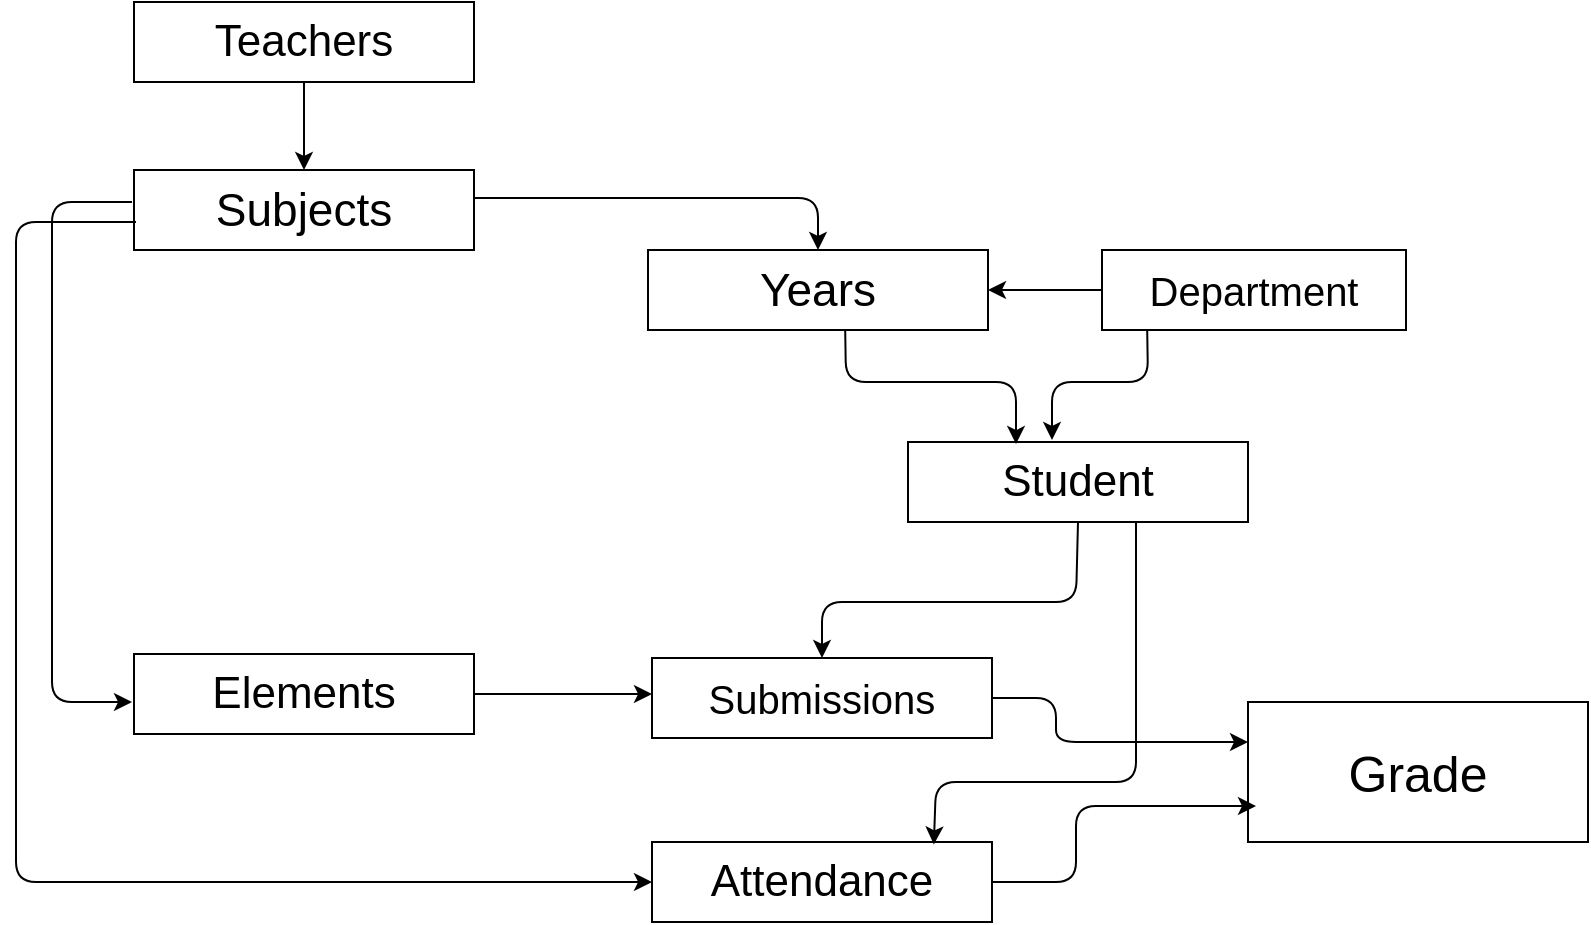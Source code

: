 <mxfile version="13.9.8" type="device"><diagram id="prtHgNgQTEPvFCAcTncT" name="Page-1"><mxGraphModel dx="1021" dy="567" grid="0" gridSize="10" guides="1" tooltips="1" connect="1" arrows="1" fold="1" page="0" pageScale="1" pageWidth="583" pageHeight="827" math="0" shadow="0"><root><mxCell id="0"/><mxCell id="1" parent="0"/><mxCell id="W-idUiP_9J24udmKOVnq-2" value="&lt;font style=&quot;font-size: 22px&quot;&gt;Teachers&lt;/font&gt;" style="rounded=0;whiteSpace=wrap;html=1;" vertex="1" parent="1"><mxGeometry x="249" y="180" width="170" height="40" as="geometry"/></mxCell><mxCell id="W-idUiP_9J24udmKOVnq-4" value="&lt;font style=&quot;font-size: 23px&quot;&gt;Years&lt;/font&gt;" style="rounded=0;whiteSpace=wrap;html=1;" vertex="1" parent="1"><mxGeometry x="506" y="304" width="170" height="40" as="geometry"/></mxCell><mxCell id="W-idUiP_9J24udmKOVnq-5" value="&lt;font style=&quot;font-size: 23px&quot;&gt;Subjects&lt;/font&gt;" style="rounded=0;whiteSpace=wrap;html=1;" vertex="1" parent="1"><mxGeometry x="249" y="264" width="170" height="40" as="geometry"/></mxCell><mxCell id="W-idUiP_9J24udmKOVnq-7" value="" style="endArrow=classic;html=1;entryX=0.5;entryY=0;entryDx=0;entryDy=0;exitX=0.5;exitY=1;exitDx=0;exitDy=0;" edge="1" parent="1" source="W-idUiP_9J24udmKOVnq-2" target="W-idUiP_9J24udmKOVnq-5"><mxGeometry width="50" height="50" relative="1" as="geometry"><mxPoint x="318" y="230" as="sourcePoint"/><mxPoint x="368" y="220" as="targetPoint"/></mxGeometry></mxCell><mxCell id="W-idUiP_9J24udmKOVnq-9" value="" style="endArrow=classic;html=1;exitX=0;exitY=0.5;exitDx=0;exitDy=0;entryX=1;entryY=0.5;entryDx=0;entryDy=0;" edge="1" parent="1" source="W-idUiP_9J24udmKOVnq-13" target="W-idUiP_9J24udmKOVnq-4"><mxGeometry width="50" height="50" relative="1" as="geometry"><mxPoint x="519" y="374" as="sourcePoint"/><mxPoint x="667" y="328" as="targetPoint"/><Array as="points"/></mxGeometry></mxCell><mxCell id="W-idUiP_9J24udmKOVnq-10" value="" style="endArrow=classic;html=1;entryX=0.5;entryY=0;entryDx=0;entryDy=0;exitX=1;exitY=0.5;exitDx=0;exitDy=0;" edge="1" parent="1" target="W-idUiP_9J24udmKOVnq-4"><mxGeometry width="50" height="50" relative="1" as="geometry"><mxPoint x="419" y="278" as="sourcePoint"/><mxPoint x="517.92" y="299.0" as="targetPoint"/><Array as="points"><mxPoint x="591" y="278"/></Array></mxGeometry></mxCell><mxCell id="W-idUiP_9J24udmKOVnq-13" value="&lt;font style=&quot;font-size: 20px&quot;&gt;Department&lt;/font&gt;" style="rounded=0;whiteSpace=wrap;html=1;" vertex="1" parent="1"><mxGeometry x="733" y="304" width="152" height="40" as="geometry"/></mxCell><mxCell id="W-idUiP_9J24udmKOVnq-14" value="&lt;font style=&quot;font-size: 22px&quot;&gt;Student&lt;/font&gt;" style="rounded=0;whiteSpace=wrap;html=1;" vertex="1" parent="1"><mxGeometry x="636" y="400" width="170" height="40" as="geometry"/></mxCell><mxCell id="W-idUiP_9J24udmKOVnq-18" value="" style="endArrow=classic;html=1;exitX=0.58;exitY=0.996;exitDx=0;exitDy=0;exitPerimeter=0;" edge="1" parent="1" source="W-idUiP_9J24udmKOVnq-4"><mxGeometry width="50" height="50" relative="1" as="geometry"><mxPoint x="668" y="550" as="sourcePoint"/><mxPoint x="690" y="401" as="targetPoint"/><Array as="points"><mxPoint x="605" y="370"/><mxPoint x="690" y="370"/></Array></mxGeometry></mxCell><mxCell id="W-idUiP_9J24udmKOVnq-19" value="" style="endArrow=classic;html=1;exitX=0.58;exitY=0.996;exitDx=0;exitDy=0;exitPerimeter=0;" edge="1" parent="1"><mxGeometry width="50" height="50" relative="1" as="geometry"><mxPoint x="755.6" y="343.84" as="sourcePoint"/><mxPoint x="708" y="399" as="targetPoint"/><Array as="points"><mxPoint x="756" y="370"/><mxPoint x="708" y="370"/></Array></mxGeometry></mxCell><mxCell id="W-idUiP_9J24udmKOVnq-21" value="&lt;font style=&quot;font-size: 22px&quot;&gt;Elements&lt;/font&gt;" style="rounded=0;whiteSpace=wrap;html=1;" vertex="1" parent="1"><mxGeometry x="249" y="506" width="170" height="40" as="geometry"/></mxCell><mxCell id="W-idUiP_9J24udmKOVnq-22" value="" style="endArrow=classic;html=1;" edge="1" parent="1"><mxGeometry width="50" height="50" relative="1" as="geometry"><mxPoint x="248" y="280" as="sourcePoint"/><mxPoint x="248" y="530" as="targetPoint"/><Array as="points"><mxPoint x="208" y="280"/><mxPoint x="208" y="530"/></Array></mxGeometry></mxCell><mxCell id="W-idUiP_9J24udmKOVnq-26" value="&lt;font style=&quot;font-size: 20px&quot;&gt;Submissions&lt;/font&gt;" style="rounded=0;whiteSpace=wrap;html=1;" vertex="1" parent="1"><mxGeometry x="508" y="508" width="170" height="40" as="geometry"/></mxCell><mxCell id="W-idUiP_9J24udmKOVnq-27" value="" style="endArrow=classic;html=1;entryX=0;entryY=0.75;entryDx=0;entryDy=0;" edge="1" parent="1"><mxGeometry width="50" height="50" relative="1" as="geometry"><mxPoint x="419" y="526" as="sourcePoint"/><mxPoint x="508" y="526" as="targetPoint"/></mxGeometry></mxCell><mxCell id="W-idUiP_9J24udmKOVnq-28" value="" style="endArrow=classic;html=1;entryX=0.5;entryY=0;entryDx=0;entryDy=0;exitX=0.5;exitY=1;exitDx=0;exitDy=0;" edge="1" parent="1" source="W-idUiP_9J24udmKOVnq-14" target="W-idUiP_9J24udmKOVnq-26"><mxGeometry width="50" height="50" relative="1" as="geometry"><mxPoint x="568" y="480" as="sourcePoint"/><mxPoint x="618" y="430" as="targetPoint"/><Array as="points"><mxPoint x="720" y="480"/><mxPoint x="593" y="480"/></Array></mxGeometry></mxCell><mxCell id="W-idUiP_9J24udmKOVnq-29" value="&lt;font style=&quot;font-size: 22px&quot;&gt;Attendance&lt;/font&gt;" style="rounded=0;whiteSpace=wrap;html=1;" vertex="1" parent="1"><mxGeometry x="508" y="600" width="170" height="40" as="geometry"/></mxCell><mxCell id="W-idUiP_9J24udmKOVnq-30" value="" style="endArrow=classic;html=1;entryX=0;entryY=0.5;entryDx=0;entryDy=0;" edge="1" parent="1" target="W-idUiP_9J24udmKOVnq-29"><mxGeometry width="50" height="50" relative="1" as="geometry"><mxPoint x="250" y="290" as="sourcePoint"/><mxPoint x="610" y="470" as="targetPoint"/><Array as="points"><mxPoint x="190" y="290"/><mxPoint x="190" y="400"/><mxPoint x="190" y="620"/></Array></mxGeometry></mxCell><mxCell id="W-idUiP_9J24udmKOVnq-31" value="" style="endArrow=classic;html=1;entryX=0.829;entryY=0.031;entryDx=0;entryDy=0;entryPerimeter=0;" edge="1" parent="1" target="W-idUiP_9J24udmKOVnq-29"><mxGeometry width="50" height="50" relative="1" as="geometry"><mxPoint x="750" y="440" as="sourcePoint"/><mxPoint x="650.0" y="508" as="targetPoint"/><Array as="points"><mxPoint x="750" y="570"/><mxPoint x="650" y="570"/></Array></mxGeometry></mxCell><mxCell id="W-idUiP_9J24udmKOVnq-32" value="&lt;font style=&quot;font-size: 25px&quot;&gt;Grade&lt;/font&gt;" style="rounded=0;whiteSpace=wrap;html=1;" vertex="1" parent="1"><mxGeometry x="806" y="530" width="170" height="70" as="geometry"/></mxCell><mxCell id="W-idUiP_9J24udmKOVnq-33" value="" style="endArrow=classic;html=1;exitX=1;exitY=0.5;exitDx=0;exitDy=0;" edge="1" parent="1" source="W-idUiP_9J24udmKOVnq-26"><mxGeometry width="50" height="50" relative="1" as="geometry"><mxPoint x="560" y="520" as="sourcePoint"/><mxPoint x="806" y="550" as="targetPoint"/><Array as="points"><mxPoint x="710" y="528"/><mxPoint x="710" y="550"/></Array></mxGeometry></mxCell><mxCell id="W-idUiP_9J24udmKOVnq-34" value="" style="endArrow=classic;html=1;exitX=1;exitY=0.5;exitDx=0;exitDy=0;" edge="1" parent="1" source="W-idUiP_9J24udmKOVnq-29"><mxGeometry width="50" height="50" relative="1" as="geometry"><mxPoint x="688.0" y="560" as="sourcePoint"/><mxPoint x="810" y="582" as="targetPoint"/><Array as="points"><mxPoint x="720" y="620"/><mxPoint x="720" y="582"/></Array></mxGeometry></mxCell></root></mxGraphModel></diagram></mxfile>